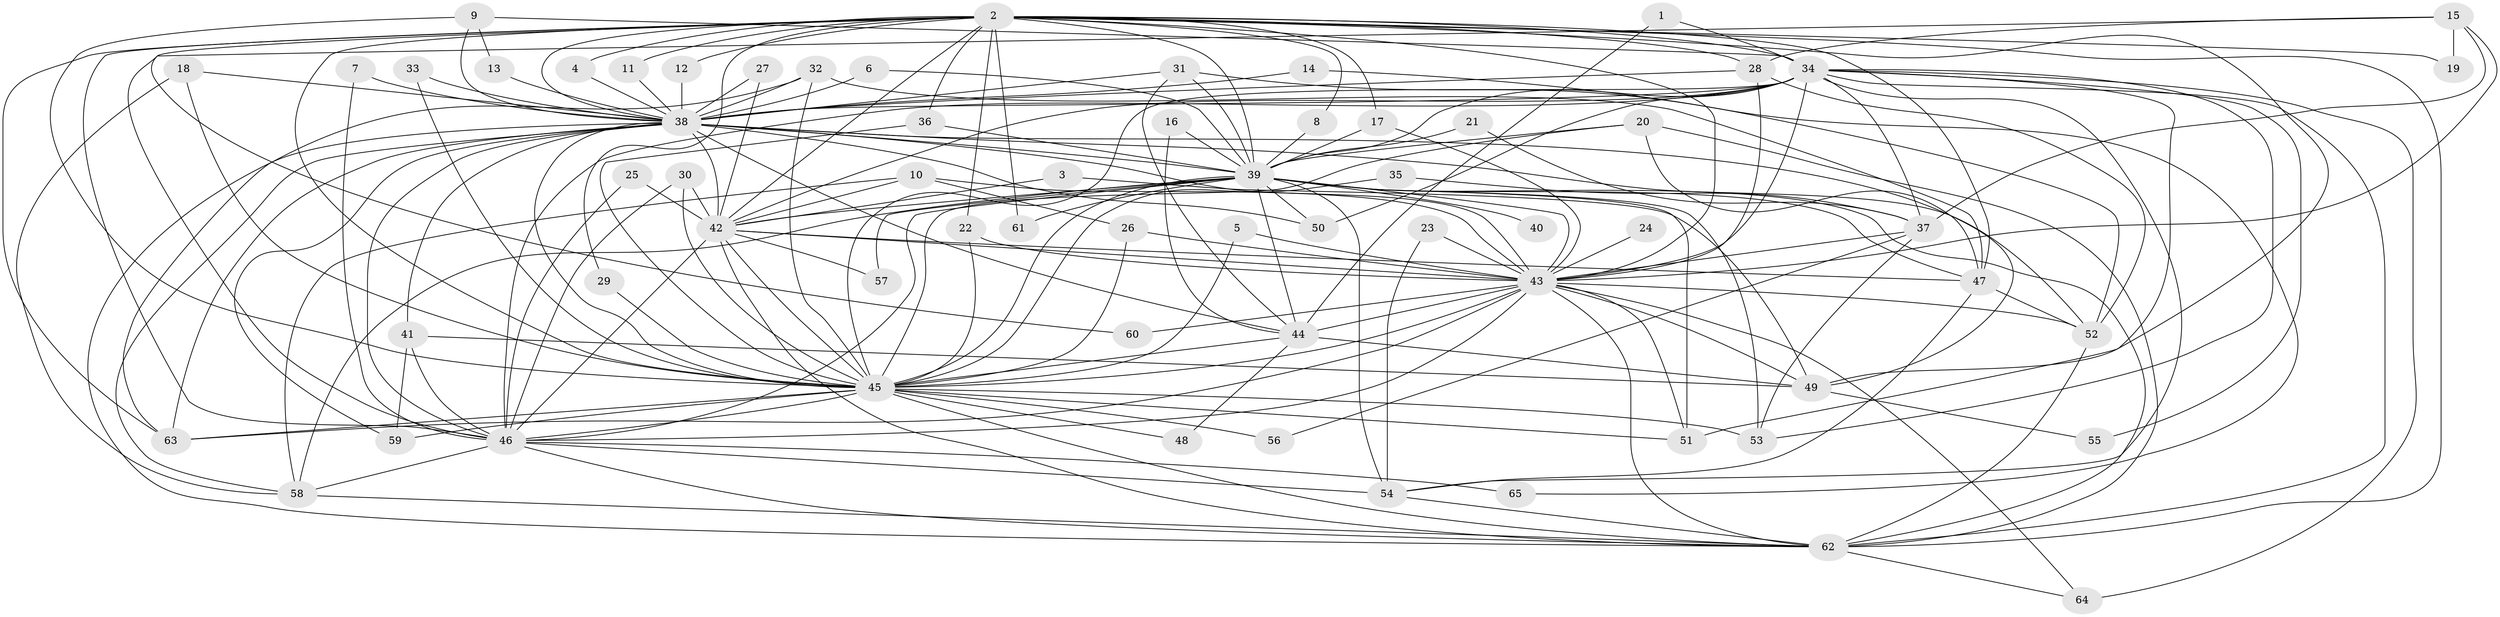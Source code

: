 // original degree distribution, {18: 0.015384615384615385, 17: 0.007692307692307693, 21: 0.015384615384615385, 33: 0.007692307692307693, 30: 0.007692307692307693, 32: 0.007692307692307693, 39: 0.007692307692307693, 14: 0.007692307692307693, 5: 0.038461538461538464, 4: 0.1, 9: 0.007692307692307693, 6: 0.015384615384615385, 3: 0.2, 2: 0.5538461538461539, 7: 0.007692307692307693}
// Generated by graph-tools (version 1.1) at 2025/25/03/09/25 03:25:47]
// undirected, 65 vertices, 185 edges
graph export_dot {
graph [start="1"]
  node [color=gray90,style=filled];
  1;
  2;
  3;
  4;
  5;
  6;
  7;
  8;
  9;
  10;
  11;
  12;
  13;
  14;
  15;
  16;
  17;
  18;
  19;
  20;
  21;
  22;
  23;
  24;
  25;
  26;
  27;
  28;
  29;
  30;
  31;
  32;
  33;
  34;
  35;
  36;
  37;
  38;
  39;
  40;
  41;
  42;
  43;
  44;
  45;
  46;
  47;
  48;
  49;
  50;
  51;
  52;
  53;
  54;
  55;
  56;
  57;
  58;
  59;
  60;
  61;
  62;
  63;
  64;
  65;
  1 -- 34 [weight=1.0];
  1 -- 44 [weight=1.0];
  2 -- 4 [weight=1.0];
  2 -- 8 [weight=1.0];
  2 -- 11 [weight=1.0];
  2 -- 12 [weight=1.0];
  2 -- 17 [weight=1.0];
  2 -- 19 [weight=1.0];
  2 -- 22 [weight=1.0];
  2 -- 28 [weight=1.0];
  2 -- 29 [weight=1.0];
  2 -- 34 [weight=3.0];
  2 -- 36 [weight=1.0];
  2 -- 38 [weight=2.0];
  2 -- 39 [weight=2.0];
  2 -- 42 [weight=2.0];
  2 -- 43 [weight=2.0];
  2 -- 45 [weight=2.0];
  2 -- 46 [weight=2.0];
  2 -- 47 [weight=1.0];
  2 -- 49 [weight=1.0];
  2 -- 60 [weight=1.0];
  2 -- 61 [weight=1.0];
  2 -- 62 [weight=3.0];
  2 -- 63 [weight=1.0];
  3 -- 42 [weight=1.0];
  3 -- 49 [weight=1.0];
  4 -- 38 [weight=1.0];
  5 -- 43 [weight=1.0];
  5 -- 45 [weight=1.0];
  6 -- 38 [weight=1.0];
  6 -- 39 [weight=1.0];
  7 -- 38 [weight=1.0];
  7 -- 46 [weight=1.0];
  8 -- 39 [weight=1.0];
  9 -- 13 [weight=1.0];
  9 -- 34 [weight=1.0];
  9 -- 38 [weight=1.0];
  9 -- 45 [weight=1.0];
  10 -- 26 [weight=1.0];
  10 -- 42 [weight=1.0];
  10 -- 43 [weight=1.0];
  10 -- 58 [weight=1.0];
  11 -- 38 [weight=2.0];
  12 -- 38 [weight=1.0];
  13 -- 38 [weight=1.0];
  14 -- 38 [weight=1.0];
  14 -- 52 [weight=1.0];
  15 -- 19 [weight=1.0];
  15 -- 28 [weight=1.0];
  15 -- 37 [weight=1.0];
  15 -- 43 [weight=1.0];
  15 -- 46 [weight=1.0];
  16 -- 39 [weight=1.0];
  16 -- 44 [weight=1.0];
  17 -- 39 [weight=1.0];
  17 -- 43 [weight=1.0];
  18 -- 38 [weight=1.0];
  18 -- 45 [weight=1.0];
  18 -- 58 [weight=1.0];
  20 -- 39 [weight=1.0];
  20 -- 45 [weight=1.0];
  20 -- 47 [weight=1.0];
  20 -- 62 [weight=1.0];
  21 -- 37 [weight=1.0];
  21 -- 39 [weight=1.0];
  22 -- 43 [weight=1.0];
  22 -- 45 [weight=1.0];
  23 -- 43 [weight=1.0];
  23 -- 54 [weight=1.0];
  24 -- 43 [weight=1.0];
  25 -- 42 [weight=1.0];
  25 -- 46 [weight=1.0];
  26 -- 43 [weight=1.0];
  26 -- 45 [weight=1.0];
  27 -- 38 [weight=1.0];
  27 -- 42 [weight=1.0];
  28 -- 38 [weight=1.0];
  28 -- 43 [weight=1.0];
  28 -- 52 [weight=1.0];
  29 -- 45 [weight=1.0];
  30 -- 42 [weight=2.0];
  30 -- 45 [weight=1.0];
  30 -- 46 [weight=1.0];
  31 -- 38 [weight=1.0];
  31 -- 39 [weight=1.0];
  31 -- 44 [weight=1.0];
  31 -- 65 [weight=1.0];
  32 -- 38 [weight=1.0];
  32 -- 45 [weight=2.0];
  32 -- 47 [weight=1.0];
  32 -- 63 [weight=1.0];
  33 -- 38 [weight=1.0];
  33 -- 45 [weight=1.0];
  34 -- 37 [weight=1.0];
  34 -- 38 [weight=3.0];
  34 -- 39 [weight=1.0];
  34 -- 42 [weight=1.0];
  34 -- 43 [weight=1.0];
  34 -- 45 [weight=1.0];
  34 -- 46 [weight=2.0];
  34 -- 50 [weight=1.0];
  34 -- 51 [weight=2.0];
  34 -- 53 [weight=1.0];
  34 -- 54 [weight=1.0];
  34 -- 55 [weight=1.0];
  34 -- 62 [weight=1.0];
  34 -- 64 [weight=1.0];
  35 -- 37 [weight=1.0];
  35 -- 45 [weight=1.0];
  36 -- 39 [weight=1.0];
  36 -- 45 [weight=1.0];
  37 -- 43 [weight=1.0];
  37 -- 53 [weight=1.0];
  37 -- 56 [weight=1.0];
  38 -- 39 [weight=2.0];
  38 -- 41 [weight=1.0];
  38 -- 42 [weight=2.0];
  38 -- 43 [weight=2.0];
  38 -- 44 [weight=1.0];
  38 -- 45 [weight=1.0];
  38 -- 46 [weight=1.0];
  38 -- 49 [weight=1.0];
  38 -- 50 [weight=1.0];
  38 -- 52 [weight=1.0];
  38 -- 58 [weight=1.0];
  38 -- 59 [weight=2.0];
  38 -- 62 [weight=1.0];
  38 -- 63 [weight=1.0];
  39 -- 40 [weight=1.0];
  39 -- 42 [weight=1.0];
  39 -- 43 [weight=1.0];
  39 -- 44 [weight=1.0];
  39 -- 45 [weight=2.0];
  39 -- 46 [weight=2.0];
  39 -- 47 [weight=1.0];
  39 -- 50 [weight=1.0];
  39 -- 51 [weight=1.0];
  39 -- 53 [weight=1.0];
  39 -- 54 [weight=2.0];
  39 -- 57 [weight=1.0];
  39 -- 58 [weight=1.0];
  39 -- 61 [weight=1.0];
  39 -- 62 [weight=1.0];
  41 -- 46 [weight=1.0];
  41 -- 49 [weight=1.0];
  41 -- 59 [weight=1.0];
  42 -- 43 [weight=1.0];
  42 -- 45 [weight=1.0];
  42 -- 46 [weight=1.0];
  42 -- 47 [weight=1.0];
  42 -- 57 [weight=1.0];
  42 -- 62 [weight=1.0];
  43 -- 44 [weight=2.0];
  43 -- 45 [weight=2.0];
  43 -- 46 [weight=1.0];
  43 -- 49 [weight=1.0];
  43 -- 51 [weight=1.0];
  43 -- 52 [weight=1.0];
  43 -- 60 [weight=1.0];
  43 -- 62 [weight=2.0];
  43 -- 63 [weight=1.0];
  43 -- 64 [weight=1.0];
  44 -- 45 [weight=1.0];
  44 -- 48 [weight=1.0];
  44 -- 49 [weight=1.0];
  45 -- 46 [weight=2.0];
  45 -- 48 [weight=1.0];
  45 -- 51 [weight=1.0];
  45 -- 53 [weight=1.0];
  45 -- 56 [weight=1.0];
  45 -- 59 [weight=2.0];
  45 -- 62 [weight=1.0];
  45 -- 63 [weight=1.0];
  46 -- 54 [weight=1.0];
  46 -- 58 [weight=1.0];
  46 -- 62 [weight=1.0];
  46 -- 65 [weight=1.0];
  47 -- 52 [weight=1.0];
  47 -- 54 [weight=1.0];
  49 -- 55 [weight=1.0];
  52 -- 62 [weight=1.0];
  54 -- 62 [weight=1.0];
  58 -- 62 [weight=1.0];
  62 -- 64 [weight=1.0];
}
